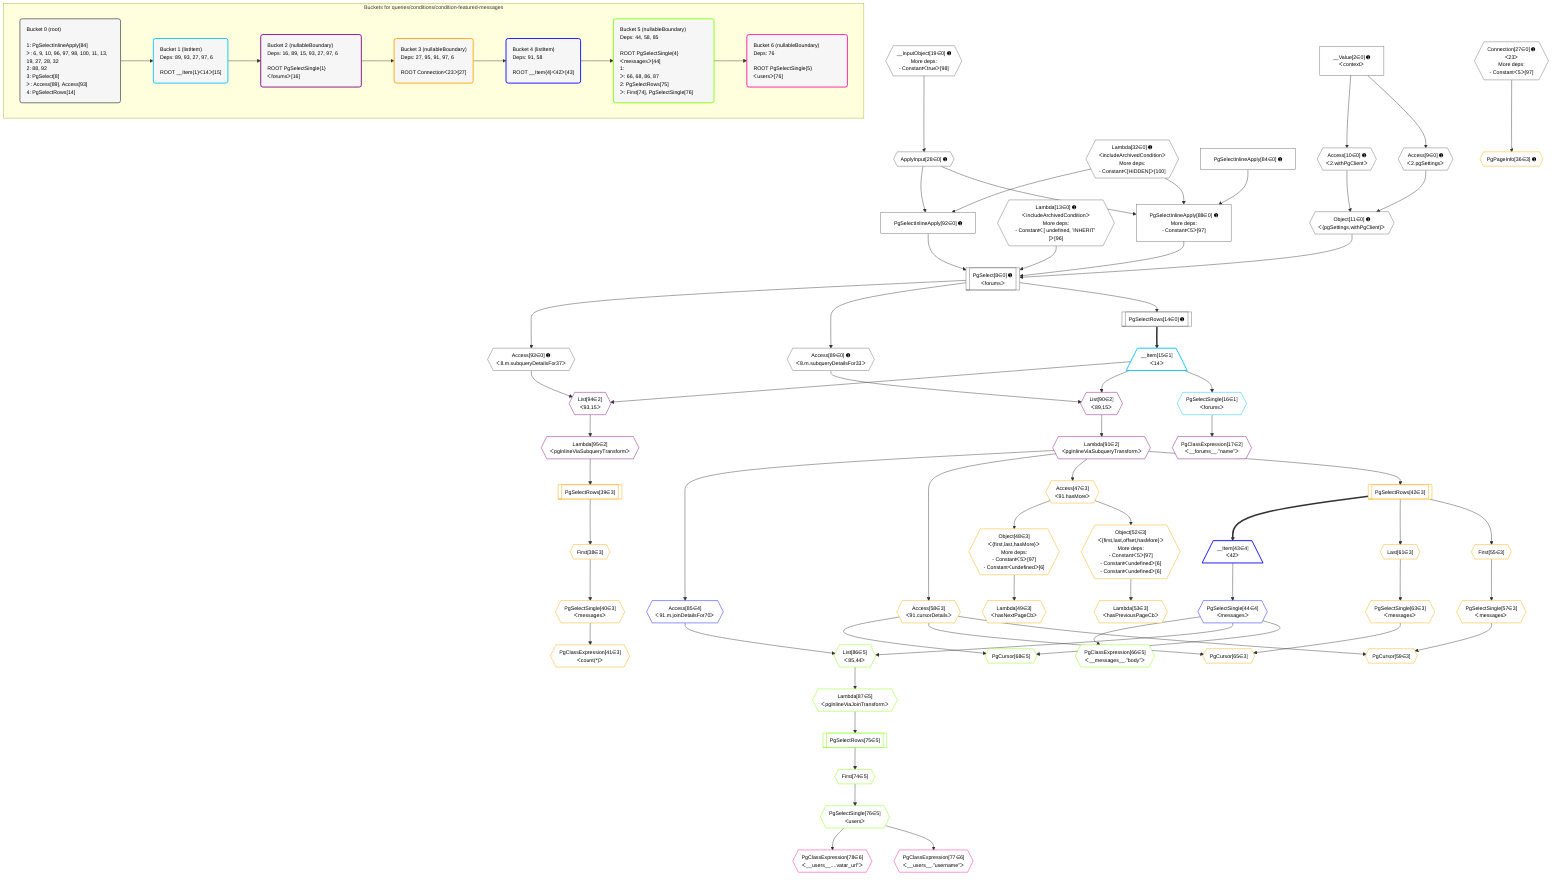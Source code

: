 %%{init: {'themeVariables': { 'fontSize': '12px'}}}%%
graph TD
    classDef path fill:#eee,stroke:#000,color:#000
    classDef plan fill:#fff,stroke-width:1px,color:#000
    classDef itemplan fill:#fff,stroke-width:2px,color:#000
    classDef unbatchedplan fill:#dff,stroke-width:1px,color:#000
    classDef sideeffectplan fill:#fcc,stroke-width:2px,color:#000
    classDef bucket fill:#f6f6f6,color:#000,stroke-width:2px,text-align:left

    subgraph "Buckets for queries/conditions/condition-featured-messages"
    Bucket0("Bucket 0 (root)<br /><br />1: PgSelectInlineApply[84]<br />ᐳ: 6, 9, 10, 96, 97, 98, 100, 11, 13, 19, 27, 28, 32<br />2: 88, 92<br />3: PgSelect[8]<br />ᐳ: Access[89], Access[93]<br />4: PgSelectRows[14]"):::bucket
    Bucket1("Bucket 1 (listItem)<br />Deps: 89, 93, 27, 97, 6<br /><br />ROOT __Item{1}ᐸ14ᐳ[15]"):::bucket
    Bucket2("Bucket 2 (nullableBoundary)<br />Deps: 16, 89, 15, 93, 27, 97, 6<br /><br />ROOT PgSelectSingle{1}ᐸforumsᐳ[16]"):::bucket
    Bucket3("Bucket 3 (nullableBoundary)<br />Deps: 27, 95, 91, 97, 6<br /><br />ROOT Connectionᐸ23ᐳ[27]"):::bucket
    Bucket4("Bucket 4 (listItem)<br />Deps: 91, 58<br /><br />ROOT __Item{4}ᐸ42ᐳ[43]"):::bucket
    Bucket5("Bucket 5 (nullableBoundary)<br />Deps: 44, 58, 85<br /><br />ROOT PgSelectSingle{4}ᐸmessagesᐳ[44]<br />1: <br />ᐳ: 66, 68, 86, 87<br />2: PgSelectRows[75]<br />ᐳ: First[74], PgSelectSingle[76]"):::bucket
    Bucket6("Bucket 6 (nullableBoundary)<br />Deps: 76<br /><br />ROOT PgSelectSingle{5}ᐸusersᐳ[76]"):::bucket
    end
    Bucket0 --> Bucket1
    Bucket1 --> Bucket2
    Bucket2 --> Bucket3
    Bucket3 --> Bucket4
    Bucket4 --> Bucket5
    Bucket5 --> Bucket6

    %% plan dependencies
    PgSelect8[["PgSelect[8∈0] ➊<br />ᐸforumsᐳ"]]:::plan
    Object11{{"Object[11∈0] ➊<br />ᐸ{pgSettings,withPgClient}ᐳ"}}:::plan
    Lambda13{{"Lambda[13∈0] ➊<br />ᐸincludeArchivedConditionᐳ<br />More deps:<br />- Constantᐸ[ undefined, 'INHERIT' ]ᐳ[96]"}}:::plan
    PgSelectInlineApply88["PgSelectInlineApply[88∈0] ➊<br />More deps:<br />- Constantᐸ5ᐳ[97]"]:::plan
    PgSelectInlineApply92["PgSelectInlineApply[92∈0] ➊"]:::plan
    Object11 & Lambda13 & PgSelectInlineApply88 & PgSelectInlineApply92 --> PgSelect8
    ApplyInput28{{"ApplyInput[28∈0] ➊"}}:::plan
    Lambda32{{"Lambda[32∈0] ➊<br />ᐸincludeArchivedConditionᐳ<br />More deps:<br />- Constantᐸ[HIDDEN]ᐳ[100]"}}:::plan
    PgSelectInlineApply84["PgSelectInlineApply[84∈0] ➊"]:::plan
    ApplyInput28 & Lambda32 & PgSelectInlineApply84 --> PgSelectInlineApply88
    Access9{{"Access[9∈0] ➊<br />ᐸ2.pgSettingsᐳ"}}:::plan
    Access10{{"Access[10∈0] ➊<br />ᐸ2.withPgClientᐳ"}}:::plan
    Access9 & Access10 --> Object11
    ApplyInput28 & Lambda32 --> PgSelectInlineApply92
    __Value2["__Value[2∈0] ➊<br />ᐸcontextᐳ"]:::plan
    __Value2 --> Access9
    __Value2 --> Access10
    PgSelectRows14[["PgSelectRows[14∈0] ➊"]]:::plan
    PgSelect8 --> PgSelectRows14
    __InputObject19{{"__InputObject[19∈0] ➊<br />More deps:<br />- Constantᐸtrueᐳ[98]"}}:::plan
    Connection27{{"Connection[27∈0] ➊<br />ᐸ23ᐳ<br />More deps:<br />- Constantᐸ5ᐳ[97]"}}:::plan
    __InputObject19 --> ApplyInput28
    Access89{{"Access[89∈0] ➊<br />ᐸ8.m.subqueryDetailsFor33ᐳ"}}:::plan
    PgSelect8 --> Access89
    Access93{{"Access[93∈0] ➊<br />ᐸ8.m.subqueryDetailsFor37ᐳ"}}:::plan
    PgSelect8 --> Access93
    __Item15[/"__Item[15∈1]<br />ᐸ14ᐳ"\]:::itemplan
    PgSelectRows14 ==> __Item15
    PgSelectSingle16{{"PgSelectSingle[16∈1]<br />ᐸforumsᐳ"}}:::plan
    __Item15 --> PgSelectSingle16
    List90{{"List[90∈2]<br />ᐸ89,15ᐳ"}}:::plan
    Access89 & __Item15 --> List90
    List94{{"List[94∈2]<br />ᐸ93,15ᐳ"}}:::plan
    Access93 & __Item15 --> List94
    PgClassExpression17{{"PgClassExpression[17∈2]<br />ᐸ__forums__.”name”ᐳ"}}:::plan
    PgSelectSingle16 --> PgClassExpression17
    Lambda91{{"Lambda[91∈2]<br />ᐸpgInlineViaSubqueryTransformᐳ"}}:::plan
    List90 --> Lambda91
    Lambda95{{"Lambda[95∈2]<br />ᐸpgInlineViaSubqueryTransformᐳ"}}:::plan
    List94 --> Lambda95
    Object52{{"Object[52∈3]<br />ᐸ{first,last,offset,hasMore}ᐳ<br />More deps:<br />- Constantᐸ5ᐳ[97]<br />- Constantᐸundefinedᐳ[6]<br />- Constantᐸundefinedᐳ[6]"}}:::plan
    Access47{{"Access[47∈3]<br />ᐸ91.hasMoreᐳ"}}:::plan
    Access47 --> Object52
    Object48{{"Object[48∈3]<br />ᐸ{first,last,hasMore}ᐳ<br />More deps:<br />- Constantᐸ5ᐳ[97]<br />- Constantᐸundefinedᐳ[6]"}}:::plan
    Access47 --> Object48
    PgCursor59{{"PgCursor[59∈3]"}}:::plan
    PgSelectSingle57{{"PgSelectSingle[57∈3]<br />ᐸmessagesᐳ"}}:::plan
    Access58{{"Access[58∈3]<br />ᐸ91.cursorDetailsᐳ"}}:::plan
    PgSelectSingle57 & Access58 --> PgCursor59
    PgCursor65{{"PgCursor[65∈3]"}}:::plan
    PgSelectSingle63{{"PgSelectSingle[63∈3]<br />ᐸmessagesᐳ"}}:::plan
    PgSelectSingle63 & Access58 --> PgCursor65
    PgPageInfo36{{"PgPageInfo[36∈3] ➊"}}:::plan
    Connection27 --> PgPageInfo36
    First38{{"First[38∈3]"}}:::plan
    PgSelectRows39[["PgSelectRows[39∈3]"]]:::plan
    PgSelectRows39 --> First38
    Lambda95 --> PgSelectRows39
    PgSelectSingle40{{"PgSelectSingle[40∈3]<br />ᐸmessagesᐳ"}}:::plan
    First38 --> PgSelectSingle40
    PgClassExpression41{{"PgClassExpression[41∈3]<br />ᐸcount(*)ᐳ"}}:::plan
    PgSelectSingle40 --> PgClassExpression41
    PgSelectRows42[["PgSelectRows[42∈3]"]]:::plan
    Lambda91 --> PgSelectRows42
    Lambda91 --> Access47
    Lambda49{{"Lambda[49∈3]<br />ᐸhasNextPageCbᐳ"}}:::plan
    Object48 --> Lambda49
    Lambda53{{"Lambda[53∈3]<br />ᐸhasPreviousPageCbᐳ"}}:::plan
    Object52 --> Lambda53
    First55{{"First[55∈3]"}}:::plan
    PgSelectRows42 --> First55
    First55 --> PgSelectSingle57
    Lambda91 --> Access58
    Last61{{"Last[61∈3]"}}:::plan
    PgSelectRows42 --> Last61
    Last61 --> PgSelectSingle63
    __Item43[/"__Item[43∈4]<br />ᐸ42ᐳ"\]:::itemplan
    PgSelectRows42 ==> __Item43
    PgSelectSingle44{{"PgSelectSingle[44∈4]<br />ᐸmessagesᐳ"}}:::plan
    __Item43 --> PgSelectSingle44
    Access85{{"Access[85∈4]<br />ᐸ91.m.joinDetailsFor70ᐳ"}}:::plan
    Lambda91 --> Access85
    PgCursor68{{"PgCursor[68∈5]"}}:::plan
    PgSelectSingle44 & Access58 --> PgCursor68
    List86{{"List[86∈5]<br />ᐸ85,44ᐳ"}}:::plan
    Access85 & PgSelectSingle44 --> List86
    PgClassExpression66{{"PgClassExpression[66∈5]<br />ᐸ__messages__.”body”ᐳ"}}:::plan
    PgSelectSingle44 --> PgClassExpression66
    First74{{"First[74∈5]"}}:::plan
    PgSelectRows75[["PgSelectRows[75∈5]"]]:::plan
    PgSelectRows75 --> First74
    Lambda87{{"Lambda[87∈5]<br />ᐸpgInlineViaJoinTransformᐳ"}}:::plan
    Lambda87 --> PgSelectRows75
    PgSelectSingle76{{"PgSelectSingle[76∈5]<br />ᐸusersᐳ"}}:::plan
    First74 --> PgSelectSingle76
    List86 --> Lambda87
    PgClassExpression77{{"PgClassExpression[77∈6]<br />ᐸ__users__.”username”ᐳ"}}:::plan
    PgSelectSingle76 --> PgClassExpression77
    PgClassExpression78{{"PgClassExpression[78∈6]<br />ᐸ__users__....vatar_url”ᐳ"}}:::plan
    PgSelectSingle76 --> PgClassExpression78

    %% define steps
    classDef bucket0 stroke:#696969
    class Bucket0,__Value2,PgSelect8,Access9,Access10,Object11,Lambda13,PgSelectRows14,__InputObject19,Connection27,ApplyInput28,Lambda32,PgSelectInlineApply84,PgSelectInlineApply88,Access89,PgSelectInlineApply92,Access93 bucket0
    classDef bucket1 stroke:#00bfff
    class Bucket1,__Item15,PgSelectSingle16 bucket1
    classDef bucket2 stroke:#7f007f
    class Bucket2,PgClassExpression17,List90,Lambda91,List94,Lambda95 bucket2
    classDef bucket3 stroke:#ffa500
    class Bucket3,PgPageInfo36,First38,PgSelectRows39,PgSelectSingle40,PgClassExpression41,PgSelectRows42,Access47,Object48,Lambda49,Object52,Lambda53,First55,PgSelectSingle57,Access58,PgCursor59,Last61,PgSelectSingle63,PgCursor65 bucket3
    classDef bucket4 stroke:#0000ff
    class Bucket4,__Item43,PgSelectSingle44,Access85 bucket4
    classDef bucket5 stroke:#7fff00
    class Bucket5,PgClassExpression66,PgCursor68,First74,PgSelectRows75,PgSelectSingle76,List86,Lambda87 bucket5
    classDef bucket6 stroke:#ff1493
    class Bucket6,PgClassExpression77,PgClassExpression78 bucket6